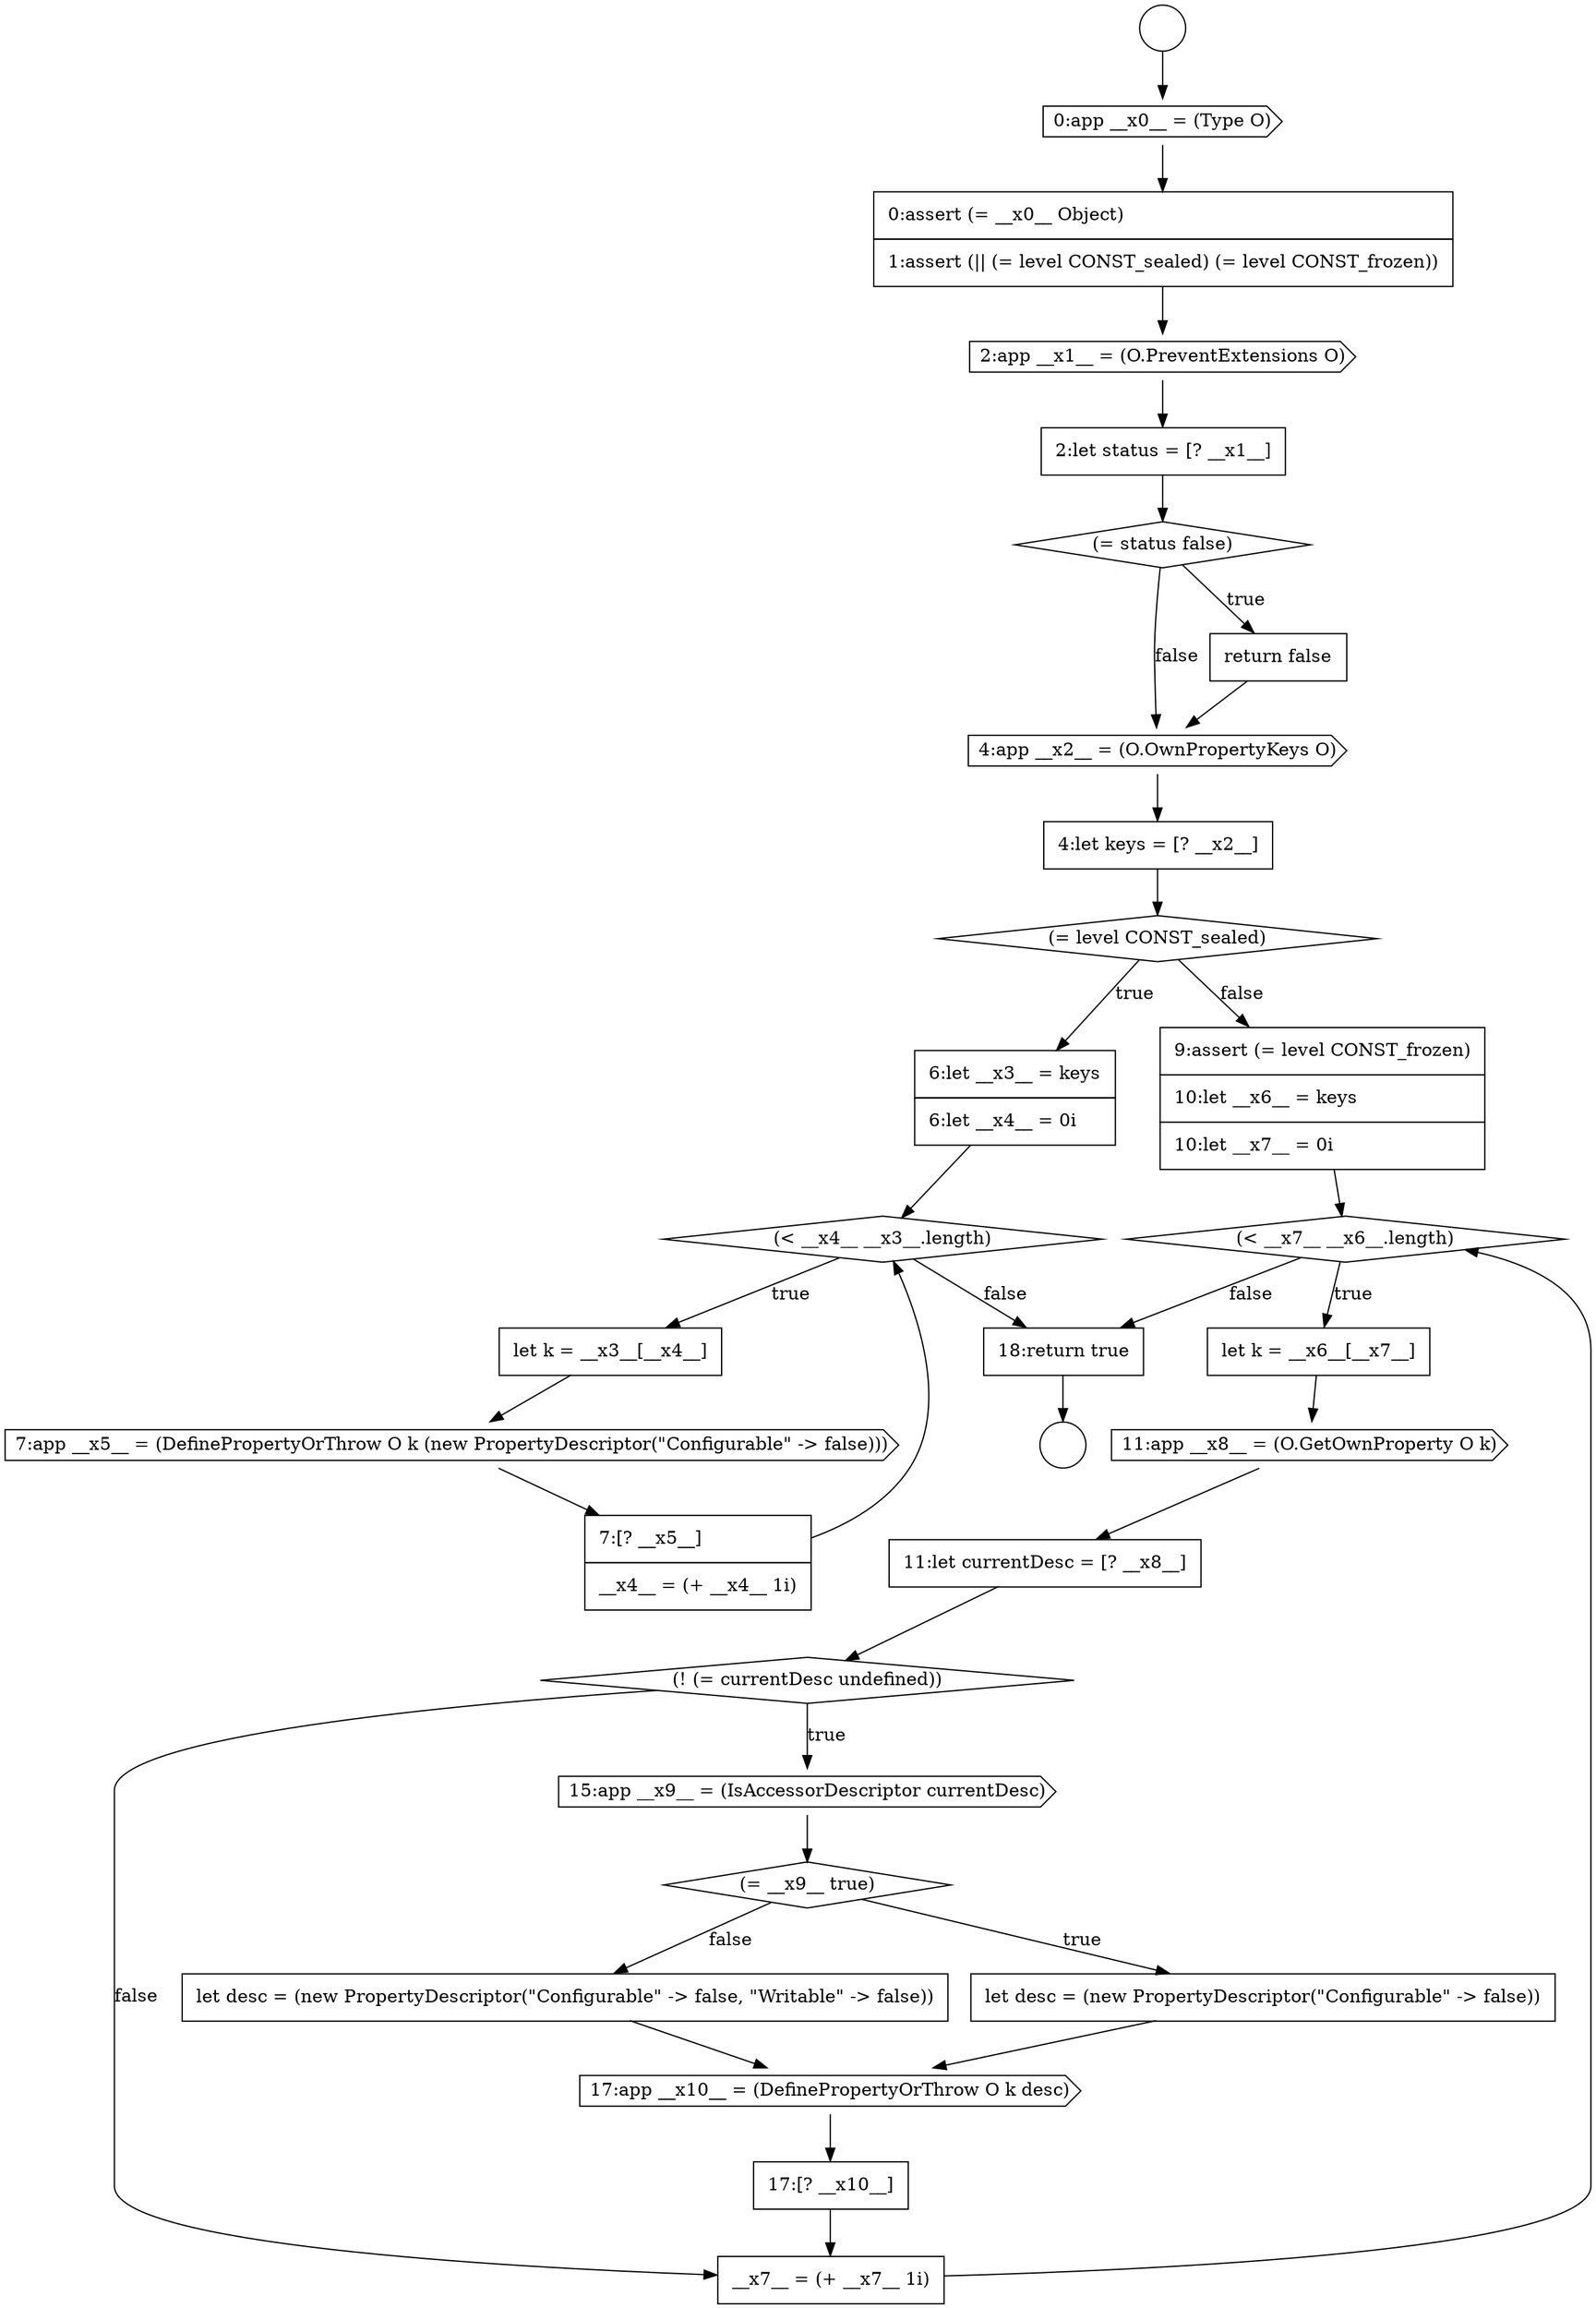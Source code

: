 digraph {
  node1190 [shape=circle label=" " color="black" fillcolor="white" style=filled]
  node1196 [shape=diamond, label=<<font color="black">(= status false)</font>> color="black" fillcolor="white" style=filled]
  node1191 [shape=circle label=" " color="black" fillcolor="white" style=filled]
  node1217 [shape=none, margin=0, label=<<font color="black">
    <table border="0" cellborder="1" cellspacing="0" cellpadding="10">
      <tr><td align="left">17:[? __x10__]</td></tr>
    </table>
  </font>> color="black" fillcolor="white" style=filled]
  node1192 [shape=cds, label=<<font color="black">0:app __x0__ = (Type O)</font>> color="black" fillcolor="white" style=filled]
  node1202 [shape=diamond, label=<<font color="black">(&lt; __x4__ __x3__.length)</font>> color="black" fillcolor="white" style=filled]
  node1219 [shape=none, margin=0, label=<<font color="black">
    <table border="0" cellborder="1" cellspacing="0" cellpadding="10">
      <tr><td align="left">18:return true</td></tr>
    </table>
  </font>> color="black" fillcolor="white" style=filled]
  node1218 [shape=none, margin=0, label=<<font color="black">
    <table border="0" cellborder="1" cellspacing="0" cellpadding="10">
      <tr><td align="left">__x7__ = (+ __x7__ 1i)</td></tr>
    </table>
  </font>> color="black" fillcolor="white" style=filled]
  node1216 [shape=cds, label=<<font color="black">17:app __x10__ = (DefinePropertyOrThrow O k desc)</font>> color="black" fillcolor="white" style=filled]
  node1197 [shape=none, margin=0, label=<<font color="black">
    <table border="0" cellborder="1" cellspacing="0" cellpadding="10">
      <tr><td align="left">return false</td></tr>
    </table>
  </font>> color="black" fillcolor="white" style=filled]
  node1204 [shape=cds, label=<<font color="black">7:app __x5__ = (DefinePropertyOrThrow O k (new PropertyDescriptor(&quot;Configurable&quot; -&gt; false)))</font>> color="black" fillcolor="white" style=filled]
  node1200 [shape=diamond, label=<<font color="black">(= level CONST_sealed)</font>> color="black" fillcolor="white" style=filled]
  node1211 [shape=diamond, label=<<font color="black">(! (= currentDesc undefined))</font>> color="black" fillcolor="white" style=filled]
  node1205 [shape=none, margin=0, label=<<font color="black">
    <table border="0" cellborder="1" cellspacing="0" cellpadding="10">
      <tr><td align="left">7:[? __x5__]</td></tr>
      <tr><td align="left">__x4__ = (+ __x4__ 1i)</td></tr>
    </table>
  </font>> color="black" fillcolor="white" style=filled]
  node1215 [shape=none, margin=0, label=<<font color="black">
    <table border="0" cellborder="1" cellspacing="0" cellpadding="10">
      <tr><td align="left">let desc = (new PropertyDescriptor(&quot;Configurable&quot; -&gt; false, &quot;Writable&quot; -&gt; false))</td></tr>
    </table>
  </font>> color="black" fillcolor="white" style=filled]
  node1201 [shape=none, margin=0, label=<<font color="black">
    <table border="0" cellborder="1" cellspacing="0" cellpadding="10">
      <tr><td align="left">6:let __x3__ = keys</td></tr>
      <tr><td align="left">6:let __x4__ = 0i</td></tr>
    </table>
  </font>> color="black" fillcolor="white" style=filled]
  node1206 [shape=none, margin=0, label=<<font color="black">
    <table border="0" cellborder="1" cellspacing="0" cellpadding="10">
      <tr><td align="left">9:assert (= level CONST_frozen)</td></tr>
      <tr><td align="left">10:let __x6__ = keys</td></tr>
      <tr><td align="left">10:let __x7__ = 0i</td></tr>
    </table>
  </font>> color="black" fillcolor="white" style=filled]
  node1199 [shape=none, margin=0, label=<<font color="black">
    <table border="0" cellborder="1" cellspacing="0" cellpadding="10">
      <tr><td align="left">4:let keys = [? __x2__]</td></tr>
    </table>
  </font>> color="black" fillcolor="white" style=filled]
  node1210 [shape=none, margin=0, label=<<font color="black">
    <table border="0" cellborder="1" cellspacing="0" cellpadding="10">
      <tr><td align="left">11:let currentDesc = [? __x8__]</td></tr>
    </table>
  </font>> color="black" fillcolor="white" style=filled]
  node1195 [shape=none, margin=0, label=<<font color="black">
    <table border="0" cellborder="1" cellspacing="0" cellpadding="10">
      <tr><td align="left">2:let status = [? __x1__]</td></tr>
    </table>
  </font>> color="black" fillcolor="white" style=filled]
  node1214 [shape=none, margin=0, label=<<font color="black">
    <table border="0" cellborder="1" cellspacing="0" cellpadding="10">
      <tr><td align="left">let desc = (new PropertyDescriptor(&quot;Configurable&quot; -&gt; false))</td></tr>
    </table>
  </font>> color="black" fillcolor="white" style=filled]
  node1207 [shape=diamond, label=<<font color="black">(&lt; __x7__ __x6__.length)</font>> color="black" fillcolor="white" style=filled]
  node1194 [shape=cds, label=<<font color="black">2:app __x1__ = (O.PreventExtensions O)</font>> color="black" fillcolor="white" style=filled]
  node1209 [shape=cds, label=<<font color="black">11:app __x8__ = (O.GetOwnProperty O k)</font>> color="black" fillcolor="white" style=filled]
  node1198 [shape=cds, label=<<font color="black">4:app __x2__ = (O.OwnPropertyKeys O)</font>> color="black" fillcolor="white" style=filled]
  node1213 [shape=diamond, label=<<font color="black">(= __x9__ true)</font>> color="black" fillcolor="white" style=filled]
  node1203 [shape=none, margin=0, label=<<font color="black">
    <table border="0" cellborder="1" cellspacing="0" cellpadding="10">
      <tr><td align="left">let k = __x3__[__x4__]</td></tr>
    </table>
  </font>> color="black" fillcolor="white" style=filled]
  node1208 [shape=none, margin=0, label=<<font color="black">
    <table border="0" cellborder="1" cellspacing="0" cellpadding="10">
      <tr><td align="left">let k = __x6__[__x7__]</td></tr>
    </table>
  </font>> color="black" fillcolor="white" style=filled]
  node1193 [shape=none, margin=0, label=<<font color="black">
    <table border="0" cellborder="1" cellspacing="0" cellpadding="10">
      <tr><td align="left">0:assert (= __x0__ Object)</td></tr>
      <tr><td align="left">1:assert (|| (= level CONST_sealed) (= level CONST_frozen))</td></tr>
    </table>
  </font>> color="black" fillcolor="white" style=filled]
  node1212 [shape=cds, label=<<font color="black">15:app __x9__ = (IsAccessorDescriptor currentDesc)</font>> color="black" fillcolor="white" style=filled]
  node1219 -> node1191 [ color="black"]
  node1209 -> node1210 [ color="black"]
  node1217 -> node1218 [ color="black"]
  node1198 -> node1199 [ color="black"]
  node1214 -> node1216 [ color="black"]
  node1210 -> node1211 [ color="black"]
  node1196 -> node1197 [label=<<font color="black">true</font>> color="black"]
  node1196 -> node1198 [label=<<font color="black">false</font>> color="black"]
  node1200 -> node1201 [label=<<font color="black">true</font>> color="black"]
  node1200 -> node1206 [label=<<font color="black">false</font>> color="black"]
  node1218 -> node1207 [ color="black"]
  node1205 -> node1202 [ color="black"]
  node1203 -> node1204 [ color="black"]
  node1201 -> node1202 [ color="black"]
  node1211 -> node1212 [label=<<font color="black">true</font>> color="black"]
  node1211 -> node1218 [label=<<font color="black">false</font>> color="black"]
  node1208 -> node1209 [ color="black"]
  node1213 -> node1214 [label=<<font color="black">true</font>> color="black"]
  node1213 -> node1215 [label=<<font color="black">false</font>> color="black"]
  node1192 -> node1193 [ color="black"]
  node1190 -> node1192 [ color="black"]
  node1215 -> node1216 [ color="black"]
  node1195 -> node1196 [ color="black"]
  node1216 -> node1217 [ color="black"]
  node1206 -> node1207 [ color="black"]
  node1199 -> node1200 [ color="black"]
  node1194 -> node1195 [ color="black"]
  node1193 -> node1194 [ color="black"]
  node1197 -> node1198 [ color="black"]
  node1204 -> node1205 [ color="black"]
  node1202 -> node1203 [label=<<font color="black">true</font>> color="black"]
  node1202 -> node1219 [label=<<font color="black">false</font>> color="black"]
  node1212 -> node1213 [ color="black"]
  node1207 -> node1208 [label=<<font color="black">true</font>> color="black"]
  node1207 -> node1219 [label=<<font color="black">false</font>> color="black"]
}

